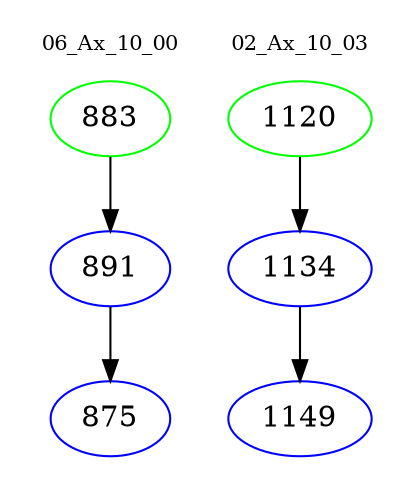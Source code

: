 digraph{
subgraph cluster_0 {
color = white
label = "06_Ax_10_00";
fontsize=10;
T0_883 [label="883", color="green"]
T0_883 -> T0_891 [color="black"]
T0_891 [label="891", color="blue"]
T0_891 -> T0_875 [color="black"]
T0_875 [label="875", color="blue"]
}
subgraph cluster_1 {
color = white
label = "02_Ax_10_03";
fontsize=10;
T1_1120 [label="1120", color="green"]
T1_1120 -> T1_1134 [color="black"]
T1_1134 [label="1134", color="blue"]
T1_1134 -> T1_1149 [color="black"]
T1_1149 [label="1149", color="blue"]
}
}
